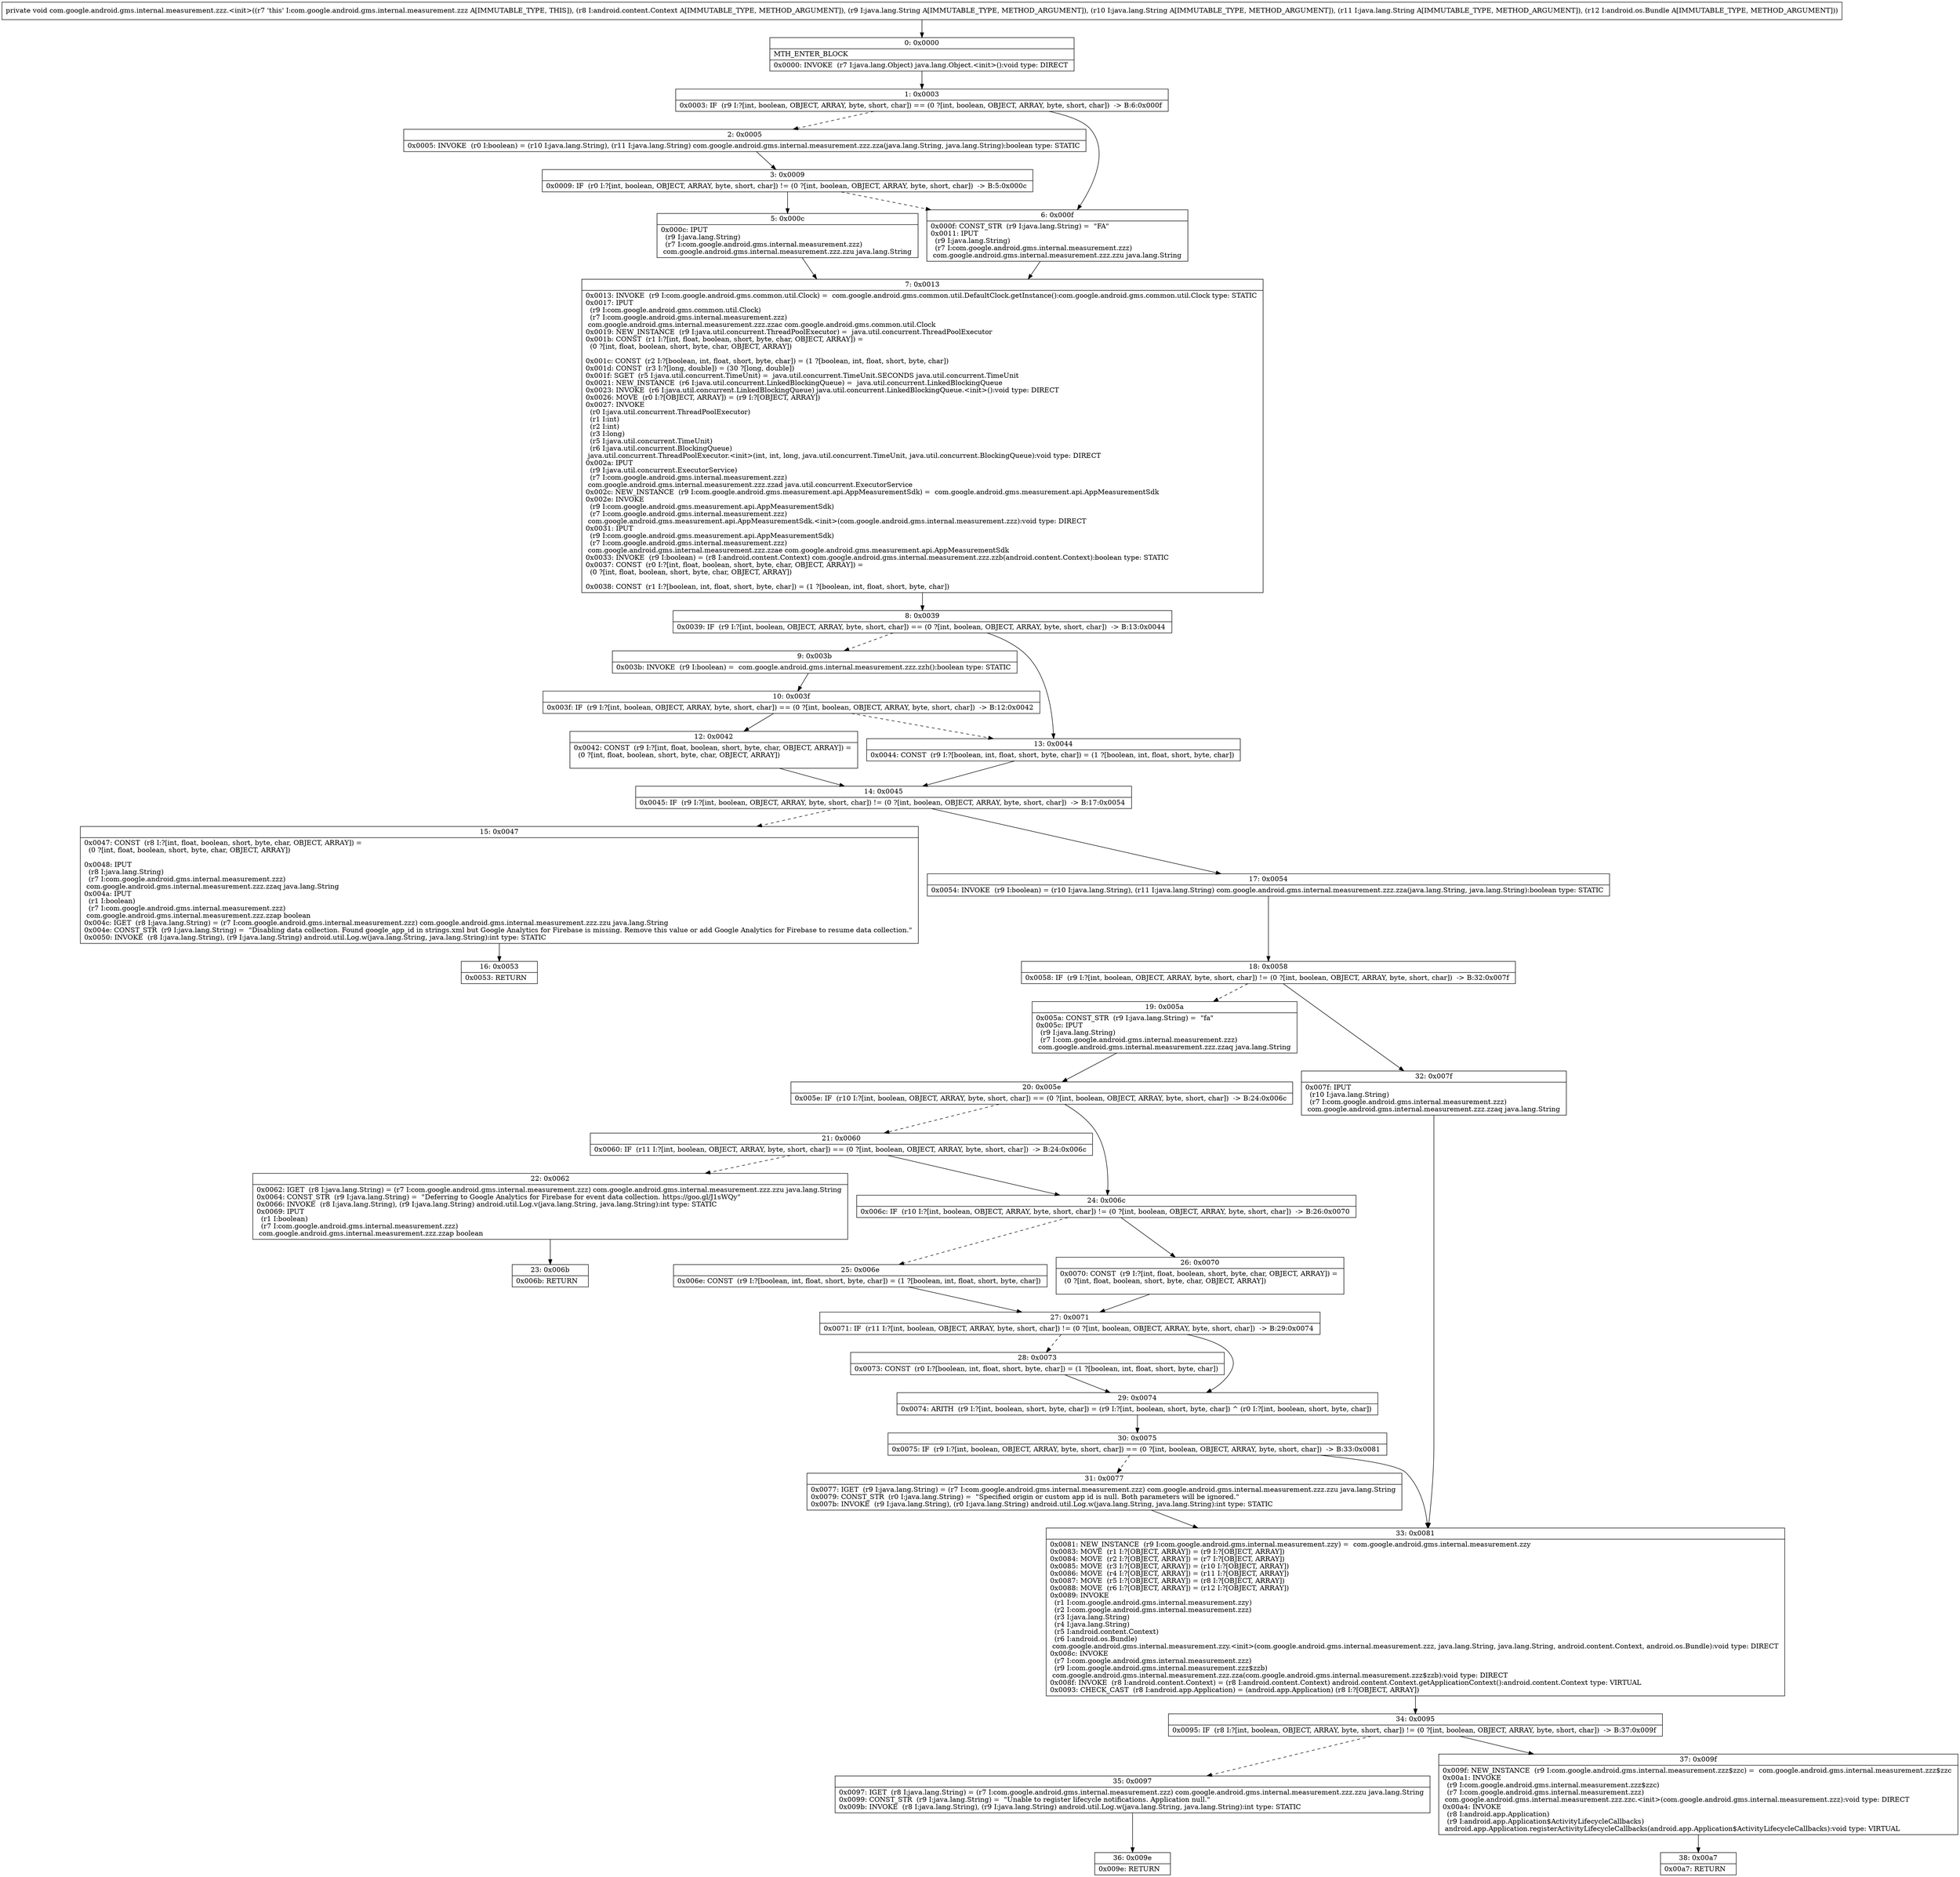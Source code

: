 digraph "CFG forcom.google.android.gms.internal.measurement.zzz.\<init\>(Landroid\/content\/Context;Ljava\/lang\/String;Ljava\/lang\/String;Ljava\/lang\/String;Landroid\/os\/Bundle;)V" {
Node_0 [shape=record,label="{0\:\ 0x0000|MTH_ENTER_BLOCK\l|0x0000: INVOKE  (r7 I:java.lang.Object) java.lang.Object.\<init\>():void type: DIRECT \l}"];
Node_1 [shape=record,label="{1\:\ 0x0003|0x0003: IF  (r9 I:?[int, boolean, OBJECT, ARRAY, byte, short, char]) == (0 ?[int, boolean, OBJECT, ARRAY, byte, short, char])  \-\> B:6:0x000f \l}"];
Node_2 [shape=record,label="{2\:\ 0x0005|0x0005: INVOKE  (r0 I:boolean) = (r10 I:java.lang.String), (r11 I:java.lang.String) com.google.android.gms.internal.measurement.zzz.zza(java.lang.String, java.lang.String):boolean type: STATIC \l}"];
Node_3 [shape=record,label="{3\:\ 0x0009|0x0009: IF  (r0 I:?[int, boolean, OBJECT, ARRAY, byte, short, char]) != (0 ?[int, boolean, OBJECT, ARRAY, byte, short, char])  \-\> B:5:0x000c \l}"];
Node_5 [shape=record,label="{5\:\ 0x000c|0x000c: IPUT  \l  (r9 I:java.lang.String)\l  (r7 I:com.google.android.gms.internal.measurement.zzz)\l com.google.android.gms.internal.measurement.zzz.zzu java.lang.String \l}"];
Node_6 [shape=record,label="{6\:\ 0x000f|0x000f: CONST_STR  (r9 I:java.lang.String) =  \"FA\" \l0x0011: IPUT  \l  (r9 I:java.lang.String)\l  (r7 I:com.google.android.gms.internal.measurement.zzz)\l com.google.android.gms.internal.measurement.zzz.zzu java.lang.String \l}"];
Node_7 [shape=record,label="{7\:\ 0x0013|0x0013: INVOKE  (r9 I:com.google.android.gms.common.util.Clock) =  com.google.android.gms.common.util.DefaultClock.getInstance():com.google.android.gms.common.util.Clock type: STATIC \l0x0017: IPUT  \l  (r9 I:com.google.android.gms.common.util.Clock)\l  (r7 I:com.google.android.gms.internal.measurement.zzz)\l com.google.android.gms.internal.measurement.zzz.zzac com.google.android.gms.common.util.Clock \l0x0019: NEW_INSTANCE  (r9 I:java.util.concurrent.ThreadPoolExecutor) =  java.util.concurrent.ThreadPoolExecutor \l0x001b: CONST  (r1 I:?[int, float, boolean, short, byte, char, OBJECT, ARRAY]) = \l  (0 ?[int, float, boolean, short, byte, char, OBJECT, ARRAY])\l \l0x001c: CONST  (r2 I:?[boolean, int, float, short, byte, char]) = (1 ?[boolean, int, float, short, byte, char]) \l0x001d: CONST  (r3 I:?[long, double]) = (30 ?[long, double]) \l0x001f: SGET  (r5 I:java.util.concurrent.TimeUnit) =  java.util.concurrent.TimeUnit.SECONDS java.util.concurrent.TimeUnit \l0x0021: NEW_INSTANCE  (r6 I:java.util.concurrent.LinkedBlockingQueue) =  java.util.concurrent.LinkedBlockingQueue \l0x0023: INVOKE  (r6 I:java.util.concurrent.LinkedBlockingQueue) java.util.concurrent.LinkedBlockingQueue.\<init\>():void type: DIRECT \l0x0026: MOVE  (r0 I:?[OBJECT, ARRAY]) = (r9 I:?[OBJECT, ARRAY]) \l0x0027: INVOKE  \l  (r0 I:java.util.concurrent.ThreadPoolExecutor)\l  (r1 I:int)\l  (r2 I:int)\l  (r3 I:long)\l  (r5 I:java.util.concurrent.TimeUnit)\l  (r6 I:java.util.concurrent.BlockingQueue)\l java.util.concurrent.ThreadPoolExecutor.\<init\>(int, int, long, java.util.concurrent.TimeUnit, java.util.concurrent.BlockingQueue):void type: DIRECT \l0x002a: IPUT  \l  (r9 I:java.util.concurrent.ExecutorService)\l  (r7 I:com.google.android.gms.internal.measurement.zzz)\l com.google.android.gms.internal.measurement.zzz.zzad java.util.concurrent.ExecutorService \l0x002c: NEW_INSTANCE  (r9 I:com.google.android.gms.measurement.api.AppMeasurementSdk) =  com.google.android.gms.measurement.api.AppMeasurementSdk \l0x002e: INVOKE  \l  (r9 I:com.google.android.gms.measurement.api.AppMeasurementSdk)\l  (r7 I:com.google.android.gms.internal.measurement.zzz)\l com.google.android.gms.measurement.api.AppMeasurementSdk.\<init\>(com.google.android.gms.internal.measurement.zzz):void type: DIRECT \l0x0031: IPUT  \l  (r9 I:com.google.android.gms.measurement.api.AppMeasurementSdk)\l  (r7 I:com.google.android.gms.internal.measurement.zzz)\l com.google.android.gms.internal.measurement.zzz.zzae com.google.android.gms.measurement.api.AppMeasurementSdk \l0x0033: INVOKE  (r9 I:boolean) = (r8 I:android.content.Context) com.google.android.gms.internal.measurement.zzz.zzb(android.content.Context):boolean type: STATIC \l0x0037: CONST  (r0 I:?[int, float, boolean, short, byte, char, OBJECT, ARRAY]) = \l  (0 ?[int, float, boolean, short, byte, char, OBJECT, ARRAY])\l \l0x0038: CONST  (r1 I:?[boolean, int, float, short, byte, char]) = (1 ?[boolean, int, float, short, byte, char]) \l}"];
Node_8 [shape=record,label="{8\:\ 0x0039|0x0039: IF  (r9 I:?[int, boolean, OBJECT, ARRAY, byte, short, char]) == (0 ?[int, boolean, OBJECT, ARRAY, byte, short, char])  \-\> B:13:0x0044 \l}"];
Node_9 [shape=record,label="{9\:\ 0x003b|0x003b: INVOKE  (r9 I:boolean) =  com.google.android.gms.internal.measurement.zzz.zzh():boolean type: STATIC \l}"];
Node_10 [shape=record,label="{10\:\ 0x003f|0x003f: IF  (r9 I:?[int, boolean, OBJECT, ARRAY, byte, short, char]) == (0 ?[int, boolean, OBJECT, ARRAY, byte, short, char])  \-\> B:12:0x0042 \l}"];
Node_12 [shape=record,label="{12\:\ 0x0042|0x0042: CONST  (r9 I:?[int, float, boolean, short, byte, char, OBJECT, ARRAY]) = \l  (0 ?[int, float, boolean, short, byte, char, OBJECT, ARRAY])\l \l}"];
Node_13 [shape=record,label="{13\:\ 0x0044|0x0044: CONST  (r9 I:?[boolean, int, float, short, byte, char]) = (1 ?[boolean, int, float, short, byte, char]) \l}"];
Node_14 [shape=record,label="{14\:\ 0x0045|0x0045: IF  (r9 I:?[int, boolean, OBJECT, ARRAY, byte, short, char]) != (0 ?[int, boolean, OBJECT, ARRAY, byte, short, char])  \-\> B:17:0x0054 \l}"];
Node_15 [shape=record,label="{15\:\ 0x0047|0x0047: CONST  (r8 I:?[int, float, boolean, short, byte, char, OBJECT, ARRAY]) = \l  (0 ?[int, float, boolean, short, byte, char, OBJECT, ARRAY])\l \l0x0048: IPUT  \l  (r8 I:java.lang.String)\l  (r7 I:com.google.android.gms.internal.measurement.zzz)\l com.google.android.gms.internal.measurement.zzz.zzaq java.lang.String \l0x004a: IPUT  \l  (r1 I:boolean)\l  (r7 I:com.google.android.gms.internal.measurement.zzz)\l com.google.android.gms.internal.measurement.zzz.zzap boolean \l0x004c: IGET  (r8 I:java.lang.String) = (r7 I:com.google.android.gms.internal.measurement.zzz) com.google.android.gms.internal.measurement.zzz.zzu java.lang.String \l0x004e: CONST_STR  (r9 I:java.lang.String) =  \"Disabling data collection. Found google_app_id in strings.xml but Google Analytics for Firebase is missing. Remove this value or add Google Analytics for Firebase to resume data collection.\" \l0x0050: INVOKE  (r8 I:java.lang.String), (r9 I:java.lang.String) android.util.Log.w(java.lang.String, java.lang.String):int type: STATIC \l}"];
Node_16 [shape=record,label="{16\:\ 0x0053|0x0053: RETURN   \l}"];
Node_17 [shape=record,label="{17\:\ 0x0054|0x0054: INVOKE  (r9 I:boolean) = (r10 I:java.lang.String), (r11 I:java.lang.String) com.google.android.gms.internal.measurement.zzz.zza(java.lang.String, java.lang.String):boolean type: STATIC \l}"];
Node_18 [shape=record,label="{18\:\ 0x0058|0x0058: IF  (r9 I:?[int, boolean, OBJECT, ARRAY, byte, short, char]) != (0 ?[int, boolean, OBJECT, ARRAY, byte, short, char])  \-\> B:32:0x007f \l}"];
Node_19 [shape=record,label="{19\:\ 0x005a|0x005a: CONST_STR  (r9 I:java.lang.String) =  \"fa\" \l0x005c: IPUT  \l  (r9 I:java.lang.String)\l  (r7 I:com.google.android.gms.internal.measurement.zzz)\l com.google.android.gms.internal.measurement.zzz.zzaq java.lang.String \l}"];
Node_20 [shape=record,label="{20\:\ 0x005e|0x005e: IF  (r10 I:?[int, boolean, OBJECT, ARRAY, byte, short, char]) == (0 ?[int, boolean, OBJECT, ARRAY, byte, short, char])  \-\> B:24:0x006c \l}"];
Node_21 [shape=record,label="{21\:\ 0x0060|0x0060: IF  (r11 I:?[int, boolean, OBJECT, ARRAY, byte, short, char]) == (0 ?[int, boolean, OBJECT, ARRAY, byte, short, char])  \-\> B:24:0x006c \l}"];
Node_22 [shape=record,label="{22\:\ 0x0062|0x0062: IGET  (r8 I:java.lang.String) = (r7 I:com.google.android.gms.internal.measurement.zzz) com.google.android.gms.internal.measurement.zzz.zzu java.lang.String \l0x0064: CONST_STR  (r9 I:java.lang.String) =  \"Deferring to Google Analytics for Firebase for event data collection. https:\/\/goo.gl\/J1sWQy\" \l0x0066: INVOKE  (r8 I:java.lang.String), (r9 I:java.lang.String) android.util.Log.v(java.lang.String, java.lang.String):int type: STATIC \l0x0069: IPUT  \l  (r1 I:boolean)\l  (r7 I:com.google.android.gms.internal.measurement.zzz)\l com.google.android.gms.internal.measurement.zzz.zzap boolean \l}"];
Node_23 [shape=record,label="{23\:\ 0x006b|0x006b: RETURN   \l}"];
Node_24 [shape=record,label="{24\:\ 0x006c|0x006c: IF  (r10 I:?[int, boolean, OBJECT, ARRAY, byte, short, char]) != (0 ?[int, boolean, OBJECT, ARRAY, byte, short, char])  \-\> B:26:0x0070 \l}"];
Node_25 [shape=record,label="{25\:\ 0x006e|0x006e: CONST  (r9 I:?[boolean, int, float, short, byte, char]) = (1 ?[boolean, int, float, short, byte, char]) \l}"];
Node_26 [shape=record,label="{26\:\ 0x0070|0x0070: CONST  (r9 I:?[int, float, boolean, short, byte, char, OBJECT, ARRAY]) = \l  (0 ?[int, float, boolean, short, byte, char, OBJECT, ARRAY])\l \l}"];
Node_27 [shape=record,label="{27\:\ 0x0071|0x0071: IF  (r11 I:?[int, boolean, OBJECT, ARRAY, byte, short, char]) != (0 ?[int, boolean, OBJECT, ARRAY, byte, short, char])  \-\> B:29:0x0074 \l}"];
Node_28 [shape=record,label="{28\:\ 0x0073|0x0073: CONST  (r0 I:?[boolean, int, float, short, byte, char]) = (1 ?[boolean, int, float, short, byte, char]) \l}"];
Node_29 [shape=record,label="{29\:\ 0x0074|0x0074: ARITH  (r9 I:?[int, boolean, short, byte, char]) = (r9 I:?[int, boolean, short, byte, char]) ^ (r0 I:?[int, boolean, short, byte, char]) \l}"];
Node_30 [shape=record,label="{30\:\ 0x0075|0x0075: IF  (r9 I:?[int, boolean, OBJECT, ARRAY, byte, short, char]) == (0 ?[int, boolean, OBJECT, ARRAY, byte, short, char])  \-\> B:33:0x0081 \l}"];
Node_31 [shape=record,label="{31\:\ 0x0077|0x0077: IGET  (r9 I:java.lang.String) = (r7 I:com.google.android.gms.internal.measurement.zzz) com.google.android.gms.internal.measurement.zzz.zzu java.lang.String \l0x0079: CONST_STR  (r0 I:java.lang.String) =  \"Specified origin or custom app id is null. Both parameters will be ignored.\" \l0x007b: INVOKE  (r9 I:java.lang.String), (r0 I:java.lang.String) android.util.Log.w(java.lang.String, java.lang.String):int type: STATIC \l}"];
Node_32 [shape=record,label="{32\:\ 0x007f|0x007f: IPUT  \l  (r10 I:java.lang.String)\l  (r7 I:com.google.android.gms.internal.measurement.zzz)\l com.google.android.gms.internal.measurement.zzz.zzaq java.lang.String \l}"];
Node_33 [shape=record,label="{33\:\ 0x0081|0x0081: NEW_INSTANCE  (r9 I:com.google.android.gms.internal.measurement.zzy) =  com.google.android.gms.internal.measurement.zzy \l0x0083: MOVE  (r1 I:?[OBJECT, ARRAY]) = (r9 I:?[OBJECT, ARRAY]) \l0x0084: MOVE  (r2 I:?[OBJECT, ARRAY]) = (r7 I:?[OBJECT, ARRAY]) \l0x0085: MOVE  (r3 I:?[OBJECT, ARRAY]) = (r10 I:?[OBJECT, ARRAY]) \l0x0086: MOVE  (r4 I:?[OBJECT, ARRAY]) = (r11 I:?[OBJECT, ARRAY]) \l0x0087: MOVE  (r5 I:?[OBJECT, ARRAY]) = (r8 I:?[OBJECT, ARRAY]) \l0x0088: MOVE  (r6 I:?[OBJECT, ARRAY]) = (r12 I:?[OBJECT, ARRAY]) \l0x0089: INVOKE  \l  (r1 I:com.google.android.gms.internal.measurement.zzy)\l  (r2 I:com.google.android.gms.internal.measurement.zzz)\l  (r3 I:java.lang.String)\l  (r4 I:java.lang.String)\l  (r5 I:android.content.Context)\l  (r6 I:android.os.Bundle)\l com.google.android.gms.internal.measurement.zzy.\<init\>(com.google.android.gms.internal.measurement.zzz, java.lang.String, java.lang.String, android.content.Context, android.os.Bundle):void type: DIRECT \l0x008c: INVOKE  \l  (r7 I:com.google.android.gms.internal.measurement.zzz)\l  (r9 I:com.google.android.gms.internal.measurement.zzz$zzb)\l com.google.android.gms.internal.measurement.zzz.zza(com.google.android.gms.internal.measurement.zzz$zzb):void type: DIRECT \l0x008f: INVOKE  (r8 I:android.content.Context) = (r8 I:android.content.Context) android.content.Context.getApplicationContext():android.content.Context type: VIRTUAL \l0x0093: CHECK_CAST  (r8 I:android.app.Application) = (android.app.Application) (r8 I:?[OBJECT, ARRAY]) \l}"];
Node_34 [shape=record,label="{34\:\ 0x0095|0x0095: IF  (r8 I:?[int, boolean, OBJECT, ARRAY, byte, short, char]) != (0 ?[int, boolean, OBJECT, ARRAY, byte, short, char])  \-\> B:37:0x009f \l}"];
Node_35 [shape=record,label="{35\:\ 0x0097|0x0097: IGET  (r8 I:java.lang.String) = (r7 I:com.google.android.gms.internal.measurement.zzz) com.google.android.gms.internal.measurement.zzz.zzu java.lang.String \l0x0099: CONST_STR  (r9 I:java.lang.String) =  \"Unable to register lifecycle notifications. Application null.\" \l0x009b: INVOKE  (r8 I:java.lang.String), (r9 I:java.lang.String) android.util.Log.w(java.lang.String, java.lang.String):int type: STATIC \l}"];
Node_36 [shape=record,label="{36\:\ 0x009e|0x009e: RETURN   \l}"];
Node_37 [shape=record,label="{37\:\ 0x009f|0x009f: NEW_INSTANCE  (r9 I:com.google.android.gms.internal.measurement.zzz$zzc) =  com.google.android.gms.internal.measurement.zzz$zzc \l0x00a1: INVOKE  \l  (r9 I:com.google.android.gms.internal.measurement.zzz$zzc)\l  (r7 I:com.google.android.gms.internal.measurement.zzz)\l com.google.android.gms.internal.measurement.zzz.zzc.\<init\>(com.google.android.gms.internal.measurement.zzz):void type: DIRECT \l0x00a4: INVOKE  \l  (r8 I:android.app.Application)\l  (r9 I:android.app.Application$ActivityLifecycleCallbacks)\l android.app.Application.registerActivityLifecycleCallbacks(android.app.Application$ActivityLifecycleCallbacks):void type: VIRTUAL \l}"];
Node_38 [shape=record,label="{38\:\ 0x00a7|0x00a7: RETURN   \l}"];
MethodNode[shape=record,label="{private void com.google.android.gms.internal.measurement.zzz.\<init\>((r7 'this' I:com.google.android.gms.internal.measurement.zzz A[IMMUTABLE_TYPE, THIS]), (r8 I:android.content.Context A[IMMUTABLE_TYPE, METHOD_ARGUMENT]), (r9 I:java.lang.String A[IMMUTABLE_TYPE, METHOD_ARGUMENT]), (r10 I:java.lang.String A[IMMUTABLE_TYPE, METHOD_ARGUMENT]), (r11 I:java.lang.String A[IMMUTABLE_TYPE, METHOD_ARGUMENT]), (r12 I:android.os.Bundle A[IMMUTABLE_TYPE, METHOD_ARGUMENT])) }"];
MethodNode -> Node_0;
Node_0 -> Node_1;
Node_1 -> Node_2[style=dashed];
Node_1 -> Node_6;
Node_2 -> Node_3;
Node_3 -> Node_5;
Node_3 -> Node_6[style=dashed];
Node_5 -> Node_7;
Node_6 -> Node_7;
Node_7 -> Node_8;
Node_8 -> Node_9[style=dashed];
Node_8 -> Node_13;
Node_9 -> Node_10;
Node_10 -> Node_12;
Node_10 -> Node_13[style=dashed];
Node_12 -> Node_14;
Node_13 -> Node_14;
Node_14 -> Node_15[style=dashed];
Node_14 -> Node_17;
Node_15 -> Node_16;
Node_17 -> Node_18;
Node_18 -> Node_19[style=dashed];
Node_18 -> Node_32;
Node_19 -> Node_20;
Node_20 -> Node_21[style=dashed];
Node_20 -> Node_24;
Node_21 -> Node_22[style=dashed];
Node_21 -> Node_24;
Node_22 -> Node_23;
Node_24 -> Node_25[style=dashed];
Node_24 -> Node_26;
Node_25 -> Node_27;
Node_26 -> Node_27;
Node_27 -> Node_28[style=dashed];
Node_27 -> Node_29;
Node_28 -> Node_29;
Node_29 -> Node_30;
Node_30 -> Node_31[style=dashed];
Node_30 -> Node_33;
Node_31 -> Node_33;
Node_32 -> Node_33;
Node_33 -> Node_34;
Node_34 -> Node_35[style=dashed];
Node_34 -> Node_37;
Node_35 -> Node_36;
Node_37 -> Node_38;
}

